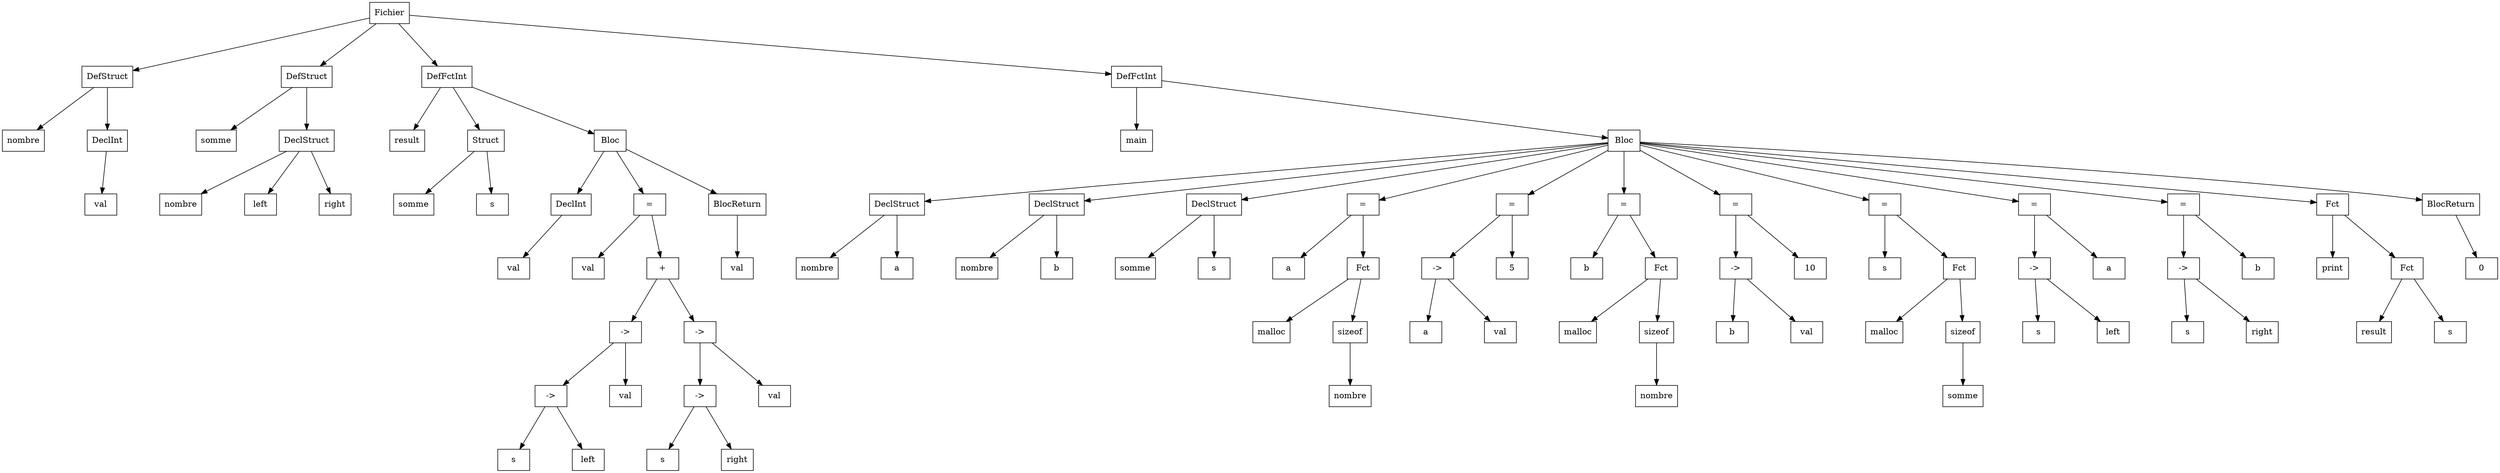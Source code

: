 digraph "ast"{

	nodesep=1;
	ranksep=1;

	N0 [label="Fichier", shape="box"];
	N1 [label="DefStruct", shape="box"];
	N2 [label="nombre", shape="box"];
	N3 [label="DeclInt", shape="box"];
	N4 [label="val", shape="box"];
	N5 [label="DefStruct", shape="box"];
	N6 [label="somme", shape="box"];
	N7 [label="DeclStruct", shape="box"];
	N8 [label="nombre", shape="box"];
	N9 [label="left", shape="box"];
	N10 [label="right", shape="box"];
	N11 [label="DefFctInt", shape="box"];
	N12 [label="result", shape="box"];
	N13 [label="Struct", shape="box"];
	N14 [label="somme", shape="box"];
	N15 [label="s", shape="box"];
	N16 [label="Bloc", shape="box"];
	N17 [label="DeclInt", shape="box"];
	N18 [label="val", shape="box"];
	N19 [label="=", shape="box"];
	N20 [label="val", shape="box"];
	N21 [label="+", shape="box"];
	N22 [label="->", shape="box"];
	N23 [label="->", shape="box"];
	N24 [label="s", shape="box"];
	N25 [label="left", shape="box"];
	N26 [label="val", shape="box"];
	N27 [label="->", shape="box"];
	N28 [label="->", shape="box"];
	N29 [label="s", shape="box"];
	N30 [label="right", shape="box"];
	N31 [label="val", shape="box"];
	N32 [label="BlocReturn", shape="box"];
	N33 [label="val", shape="box"];
	N34 [label="DefFctInt", shape="box"];
	N35 [label="main", shape="box"];
	N36 [label="Bloc", shape="box"];
	N37 [label="DeclStruct", shape="box"];
	N38 [label="nombre", shape="box"];
	N39 [label="a", shape="box"];
	N40 [label="DeclStruct", shape="box"];
	N41 [label="nombre", shape="box"];
	N42 [label="b", shape="box"];
	N43 [label="DeclStruct", shape="box"];
	N44 [label="somme", shape="box"];
	N45 [label="s", shape="box"];
	N46 [label="=", shape="box"];
	N47 [label="a", shape="box"];
	N48 [label="Fct", shape="box"];
	N49 [label="malloc", shape="box"];
	N50 [label="sizeof", shape="box"];
	N51 [label="nombre", shape="box"];
	N52 [label="=", shape="box"];
	N53 [label="->", shape="box"];
	N54 [label="a", shape="box"];
	N55 [label="val", shape="box"];
	N56 [label="5", shape="box"];
	N57 [label="=", shape="box"];
	N58 [label="b", shape="box"];
	N59 [label="Fct", shape="box"];
	N60 [label="malloc", shape="box"];
	N61 [label="sizeof", shape="box"];
	N62 [label="nombre", shape="box"];
	N63 [label="=", shape="box"];
	N64 [label="->", shape="box"];
	N65 [label="b", shape="box"];
	N66 [label="val", shape="box"];
	N67 [label="10", shape="box"];
	N68 [label="=", shape="box"];
	N69 [label="s", shape="box"];
	N70 [label="Fct", shape="box"];
	N71 [label="malloc", shape="box"];
	N72 [label="sizeof", shape="box"];
	N73 [label="somme", shape="box"];
	N74 [label="=", shape="box"];
	N75 [label="->", shape="box"];
	N76 [label="s", shape="box"];
	N77 [label="left", shape="box"];
	N78 [label="a", shape="box"];
	N79 [label="=", shape="box"];
	N80 [label="->", shape="box"];
	N81 [label="s", shape="box"];
	N82 [label="right", shape="box"];
	N83 [label="b", shape="box"];
	N84 [label="Fct", shape="box"];
	N85 [label="print", shape="box"];
	N86 [label="Fct", shape="box"];
	N87 [label="result", shape="box"];
	N88 [label="s", shape="box"];
	N89 [label="BlocReturn", shape="box"];
	N90 [label="0", shape="box"];

	N1 -> N2; 
	N3 -> N4; 
	N1 -> N3; 
	N0 -> N1; 
	N5 -> N6; 
	N7 -> N8; 
	N7 -> N9; 
	N7 -> N10; 
	N5 -> N7; 
	N0 -> N5; 
	N11 -> N12; 
	N13 -> N14; 
	N13 -> N15; 
	N11 -> N13; 
	N17 -> N18; 
	N16 -> N17; 
	N19 -> N20; 
	N23 -> N24; 
	N23 -> N25; 
	N22 -> N23; 
	N22 -> N26; 
	N21 -> N22; 
	N28 -> N29; 
	N28 -> N30; 
	N27 -> N28; 
	N27 -> N31; 
	N21 -> N27; 
	N19 -> N21; 
	N16 -> N19; 
	N32 -> N33; 
	N16 -> N32; 
	N11 -> N16; 
	N0 -> N11; 
	N34 -> N35; 
	N37 -> N38; 
	N37 -> N39; 
	N36 -> N37; 
	N40 -> N41; 
	N40 -> N42; 
	N36 -> N40; 
	N43 -> N44; 
	N43 -> N45; 
	N36 -> N43; 
	N46 -> N47; 
	N48 -> N49; 
	N50 -> N51; 
	N48 -> N50; 
	N46 -> N48; 
	N36 -> N46; 
	N53 -> N54; 
	N53 -> N55; 
	N52 -> N53; 
	N52 -> N56; 
	N36 -> N52; 
	N57 -> N58; 
	N59 -> N60; 
	N61 -> N62; 
	N59 -> N61; 
	N57 -> N59; 
	N36 -> N57; 
	N64 -> N65; 
	N64 -> N66; 
	N63 -> N64; 
	N63 -> N67; 
	N36 -> N63; 
	N68 -> N69; 
	N70 -> N71; 
	N72 -> N73; 
	N70 -> N72; 
	N68 -> N70; 
	N36 -> N68; 
	N75 -> N76; 
	N75 -> N77; 
	N74 -> N75; 
	N74 -> N78; 
	N36 -> N74; 
	N80 -> N81; 
	N80 -> N82; 
	N79 -> N80; 
	N79 -> N83; 
	N36 -> N79; 
	N84 -> N85; 
	N86 -> N87; 
	N86 -> N88; 
	N84 -> N86; 
	N36 -> N84; 
	N89 -> N90; 
	N36 -> N89; 
	N34 -> N36; 
	N0 -> N34; 
}
